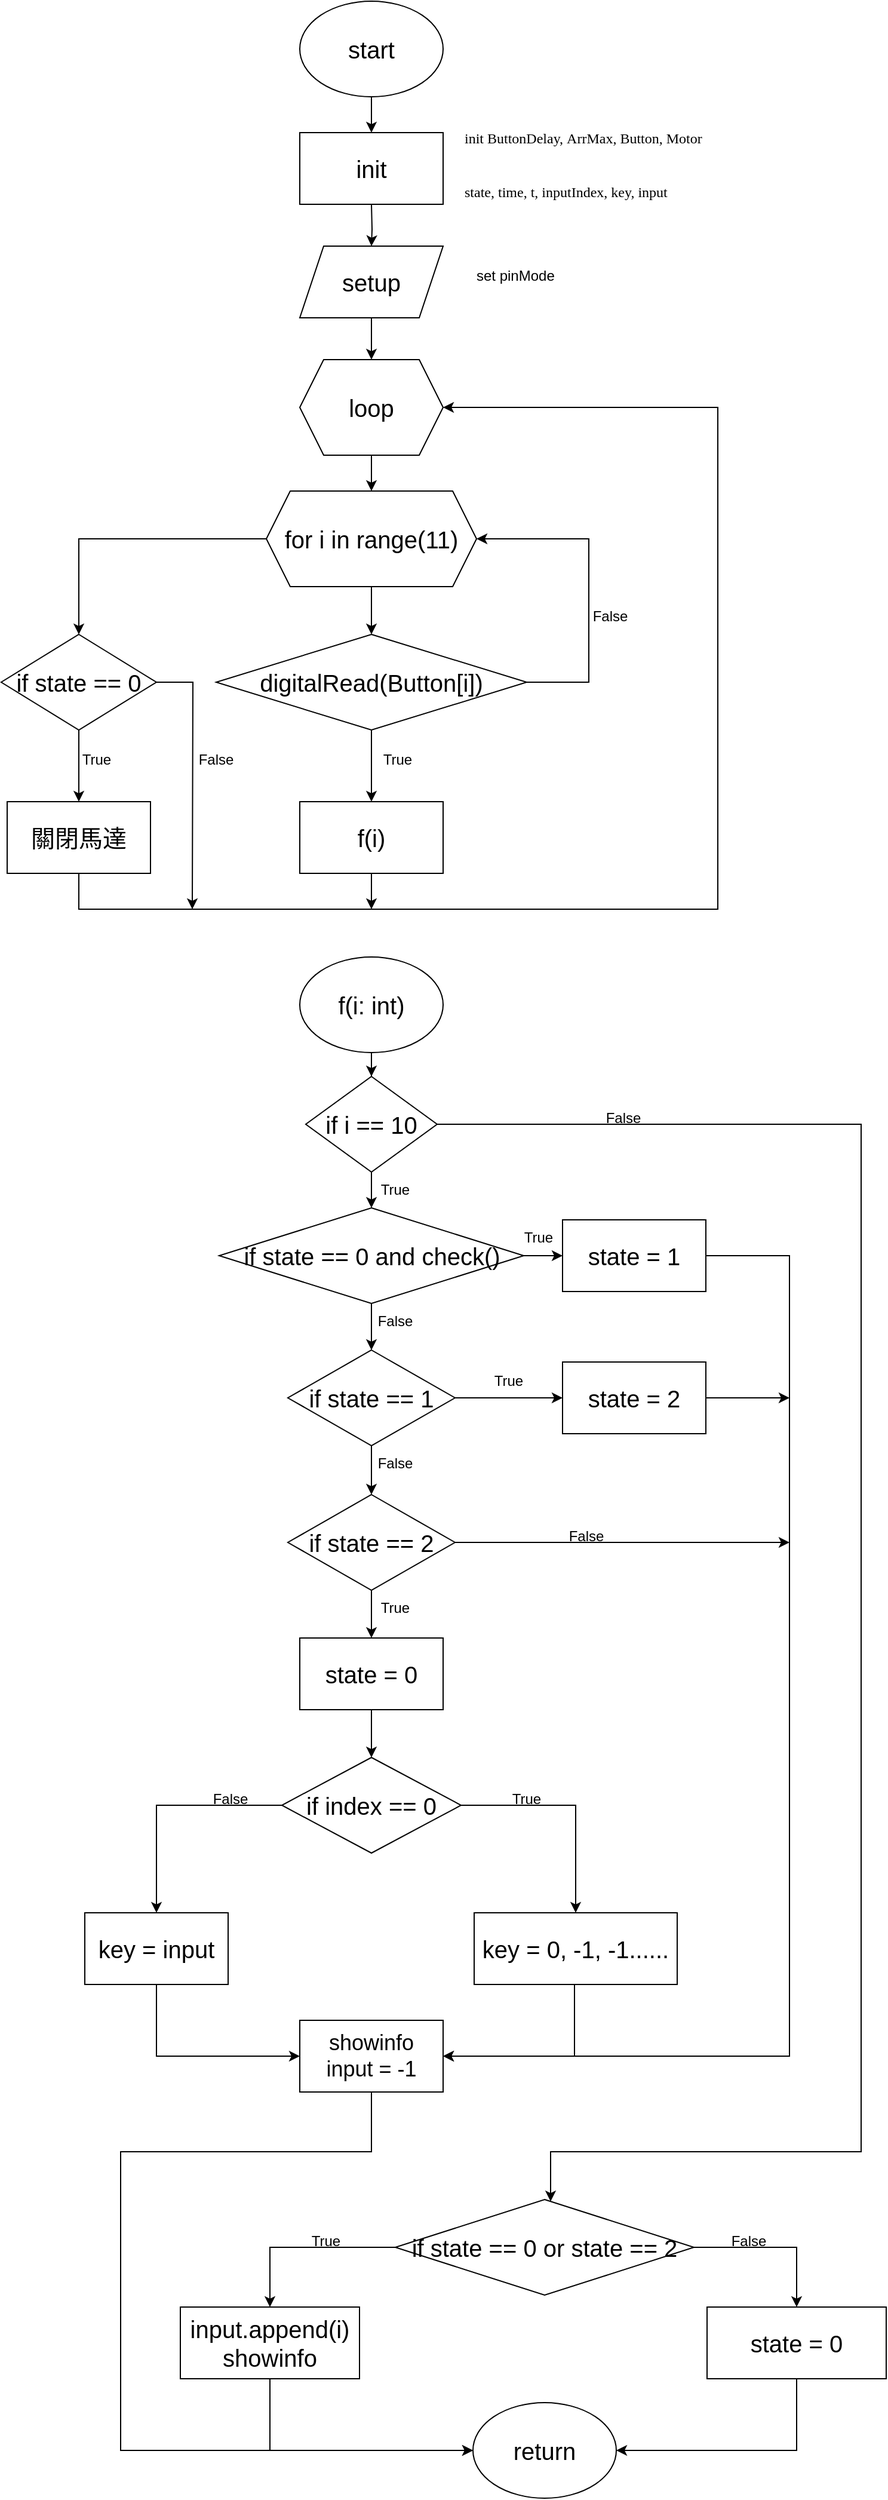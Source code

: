 <mxfile version="25.0.3">
  <diagram name="第 1 页" id="VrijAnBbICKyq0Ueq7mK">
    <mxGraphModel dx="1434" dy="746" grid="1" gridSize="10" guides="1" tooltips="1" connect="1" arrows="1" fold="1" page="1" pageScale="1" pageWidth="827" pageHeight="1169" math="0" shadow="0">
      <root>
        <mxCell id="0" />
        <mxCell id="1" parent="0" />
        <mxCell id="BZ8Xn5bRoePSsnniKgAR-8" value="" style="edgeStyle=orthogonalEdgeStyle;rounded=0;orthogonalLoop=1;jettySize=auto;html=1;" edge="1" parent="1" source="BZ8Xn5bRoePSsnniKgAR-1">
          <mxGeometry relative="1" as="geometry">
            <mxPoint x="350" y="150" as="targetPoint" />
          </mxGeometry>
        </mxCell>
        <mxCell id="BZ8Xn5bRoePSsnniKgAR-1" value="&lt;font style=&quot;font-size: 20px;&quot;&gt;start&lt;/font&gt;" style="ellipse;whiteSpace=wrap;html=1;" vertex="1" parent="1">
          <mxGeometry x="290" y="40" width="120" height="80" as="geometry" />
        </mxCell>
        <mxCell id="BZ8Xn5bRoePSsnniKgAR-9" value="" style="edgeStyle=orthogonalEdgeStyle;rounded=0;orthogonalLoop=1;jettySize=auto;html=1;" edge="1" parent="1" target="BZ8Xn5bRoePSsnniKgAR-4">
          <mxGeometry relative="1" as="geometry">
            <mxPoint x="350" y="210" as="sourcePoint" />
          </mxGeometry>
        </mxCell>
        <mxCell id="BZ8Xn5bRoePSsnniKgAR-34" value="" style="edgeStyle=orthogonalEdgeStyle;rounded=0;orthogonalLoop=1;jettySize=auto;html=1;" edge="1" parent="1" source="BZ8Xn5bRoePSsnniKgAR-4" target="BZ8Xn5bRoePSsnniKgAR-33">
          <mxGeometry relative="1" as="geometry" />
        </mxCell>
        <mxCell id="BZ8Xn5bRoePSsnniKgAR-4" value="&lt;font style=&quot;font-size: 20px;&quot;&gt;setup&lt;/font&gt;" style="shape=parallelogram;perimeter=parallelogramPerimeter;whiteSpace=wrap;html=1;fixedSize=1;" vertex="1" parent="1">
          <mxGeometry x="290" y="245" width="120" height="60" as="geometry" />
        </mxCell>
        <mxCell id="BZ8Xn5bRoePSsnniKgAR-6" value="&lt;h1 style=&quot;margin-top: 0px;&quot;&gt;&lt;font style=&quot;background-color: initial; font-weight: normal; font-size: 12px;&quot; face=&quot;Verdana&quot;&gt;init ButtonDelay,&amp;nbsp;&lt;/font&gt;&lt;font style=&quot;background-color: initial; font-weight: normal; font-size: 12px;&quot; face=&quot;Verdana&quot;&gt;ArrMax,&amp;nbsp;&lt;/font&gt;&lt;font style=&quot;background-color: initial; font-weight: normal; font-size: 12px;&quot; face=&quot;Verdana&quot;&gt;Button,&amp;nbsp;&lt;/font&gt;&lt;font style=&quot;background-color: initial; font-weight: normal; font-size: 12px;&quot; face=&quot;Verdana&quot;&gt;Motor&lt;/font&gt;&lt;/h1&gt;&lt;h1 style=&quot;margin-top: 0px;&quot;&gt;&lt;font style=&quot;background-color: initial; font-weight: normal; font-size: 12px;&quot; face=&quot;Verdana&quot;&gt;state,&amp;nbsp;&lt;/font&gt;&lt;font style=&quot;background-color: initial; font-weight: normal; font-size: 12px;&quot; face=&quot;Verdana&quot;&gt;time,&amp;nbsp;&lt;/font&gt;&lt;font style=&quot;background-color: initial; font-weight: normal; font-size: 12px;&quot; face=&quot;Verdana&quot;&gt;t,&amp;nbsp;&lt;/font&gt;&lt;font style=&quot;background-color: initial; font-weight: normal; font-size: 12px;&quot; face=&quot;Verdana&quot;&gt;inputIndex,&amp;nbsp;&lt;/font&gt;&lt;font style=&quot;background-color: initial; font-weight: normal; font-size: 12px;&quot; face=&quot;Verdana&quot;&gt;key,&amp;nbsp;&lt;/font&gt;&lt;span style=&quot;background-color: initial; font-size: 12px; font-family: Verdana; font-weight: normal;&quot;&gt;input&lt;/span&gt;&lt;/h1&gt;" style="text;html=1;whiteSpace=wrap;overflow=hidden;rounded=0;" vertex="1" parent="1">
          <mxGeometry x="426" y="130" width="270" height="120" as="geometry" />
        </mxCell>
        <mxCell id="BZ8Xn5bRoePSsnniKgAR-7" value="&lt;h1 style=&quot;margin-top: 0px;&quot;&gt;&lt;span style=&quot;background-color: initial; font-weight: normal;&quot;&gt;&lt;font style=&quot;font-size: 12px;&quot;&gt;set pinMode&lt;/font&gt;&lt;/span&gt;&lt;/h1&gt;" style="text;html=1;whiteSpace=wrap;overflow=hidden;rounded=0;" vertex="1" parent="1">
          <mxGeometry x="436" y="245" width="110" height="71" as="geometry" />
        </mxCell>
        <mxCell id="BZ8Xn5bRoePSsnniKgAR-18" value="" style="edgeStyle=orthogonalEdgeStyle;rounded=0;orthogonalLoop=1;jettySize=auto;html=1;" edge="1" parent="1" source="BZ8Xn5bRoePSsnniKgAR-12" target="BZ8Xn5bRoePSsnniKgAR-17">
          <mxGeometry relative="1" as="geometry" />
        </mxCell>
        <mxCell id="BZ8Xn5bRoePSsnniKgAR-29" value="" style="edgeStyle=orthogonalEdgeStyle;rounded=0;orthogonalLoop=1;jettySize=auto;html=1;" edge="1" parent="1" source="BZ8Xn5bRoePSsnniKgAR-12" target="BZ8Xn5bRoePSsnniKgAR-28">
          <mxGeometry relative="1" as="geometry" />
        </mxCell>
        <mxCell id="BZ8Xn5bRoePSsnniKgAR-12" value="&lt;font style=&quot;font-size: 20px;&quot;&gt;for i in range(11)&lt;/font&gt;" style="shape=hexagon;perimeter=hexagonPerimeter2;whiteSpace=wrap;html=1;fixedSize=1;" vertex="1" parent="1">
          <mxGeometry x="262" y="450" width="176" height="80" as="geometry" />
        </mxCell>
        <mxCell id="BZ8Xn5bRoePSsnniKgAR-16" value="&lt;font style=&quot;font-size: 20px;&quot;&gt;init&lt;/font&gt;" style="whiteSpace=wrap;html=1;" vertex="1" parent="1">
          <mxGeometry x="290" y="150" width="120" height="60" as="geometry" />
        </mxCell>
        <mxCell id="BZ8Xn5bRoePSsnniKgAR-20" value="" style="edgeStyle=orthogonalEdgeStyle;rounded=0;orthogonalLoop=1;jettySize=auto;html=1;" edge="1" parent="1" source="BZ8Xn5bRoePSsnniKgAR-17" target="BZ8Xn5bRoePSsnniKgAR-19">
          <mxGeometry relative="1" as="geometry" />
        </mxCell>
        <mxCell id="BZ8Xn5bRoePSsnniKgAR-25" style="edgeStyle=orthogonalEdgeStyle;rounded=0;orthogonalLoop=1;jettySize=auto;html=1;entryX=1;entryY=0.5;entryDx=0;entryDy=0;" edge="1" parent="1" source="BZ8Xn5bRoePSsnniKgAR-17" target="BZ8Xn5bRoePSsnniKgAR-12">
          <mxGeometry relative="1" as="geometry">
            <mxPoint x="542" y="490" as="targetPoint" />
            <Array as="points">
              <mxPoint x="532" y="610" />
              <mxPoint x="532" y="490" />
            </Array>
          </mxGeometry>
        </mxCell>
        <mxCell id="BZ8Xn5bRoePSsnniKgAR-17" value="&lt;span style=&quot;font-size: 20px;&quot;&gt;digitalRead(Button[i])&lt;/span&gt;" style="rhombus;whiteSpace=wrap;html=1;" vertex="1" parent="1">
          <mxGeometry x="220" y="570" width="260" height="80" as="geometry" />
        </mxCell>
        <mxCell id="BZ8Xn5bRoePSsnniKgAR-40" style="edgeStyle=orthogonalEdgeStyle;rounded=0;orthogonalLoop=1;jettySize=auto;html=1;exitX=0.5;exitY=1;exitDx=0;exitDy=0;" edge="1" parent="1" source="BZ8Xn5bRoePSsnniKgAR-19">
          <mxGeometry relative="1" as="geometry">
            <mxPoint x="350" y="800" as="targetPoint" />
          </mxGeometry>
        </mxCell>
        <mxCell id="BZ8Xn5bRoePSsnniKgAR-19" value="&lt;font style=&quot;font-size: 20px;&quot;&gt;f(i)&lt;/font&gt;" style="whiteSpace=wrap;html=1;" vertex="1" parent="1">
          <mxGeometry x="290" y="710" width="120" height="60" as="geometry" />
        </mxCell>
        <mxCell id="BZ8Xn5bRoePSsnniKgAR-21" value="True" style="text;html=1;align=center;verticalAlign=middle;whiteSpace=wrap;rounded=0;" vertex="1" parent="1">
          <mxGeometry x="342" y="660" width="60" height="30" as="geometry" />
        </mxCell>
        <mxCell id="BZ8Xn5bRoePSsnniKgAR-22" value="False" style="text;html=1;align=center;verticalAlign=middle;whiteSpace=wrap;rounded=0;" vertex="1" parent="1">
          <mxGeometry x="520" y="540" width="60" height="30" as="geometry" />
        </mxCell>
        <mxCell id="BZ8Xn5bRoePSsnniKgAR-31" value="" style="edgeStyle=orthogonalEdgeStyle;rounded=0;orthogonalLoop=1;jettySize=auto;html=1;" edge="1" parent="1" source="BZ8Xn5bRoePSsnniKgAR-28" target="BZ8Xn5bRoePSsnniKgAR-30">
          <mxGeometry relative="1" as="geometry" />
        </mxCell>
        <mxCell id="BZ8Xn5bRoePSsnniKgAR-36" style="edgeStyle=orthogonalEdgeStyle;rounded=0;orthogonalLoop=1;jettySize=auto;html=1;" edge="1" parent="1" source="BZ8Xn5bRoePSsnniKgAR-28">
          <mxGeometry relative="1" as="geometry">
            <mxPoint x="200" y="800" as="targetPoint" />
          </mxGeometry>
        </mxCell>
        <mxCell id="BZ8Xn5bRoePSsnniKgAR-28" value="&lt;font style=&quot;font-size: 20px;&quot;&gt;if state == 0&lt;/font&gt;" style="rhombus;whiteSpace=wrap;html=1;" vertex="1" parent="1">
          <mxGeometry x="40" y="570" width="130" height="80" as="geometry" />
        </mxCell>
        <mxCell id="BZ8Xn5bRoePSsnniKgAR-37" style="edgeStyle=orthogonalEdgeStyle;rounded=0;orthogonalLoop=1;jettySize=auto;html=1;entryX=1;entryY=0.5;entryDx=0;entryDy=0;" edge="1" parent="1" source="BZ8Xn5bRoePSsnniKgAR-30" target="BZ8Xn5bRoePSsnniKgAR-33">
          <mxGeometry relative="1" as="geometry">
            <mxPoint x="620" y="400" as="targetPoint" />
            <Array as="points">
              <mxPoint x="105" y="800" />
              <mxPoint x="640" y="800" />
              <mxPoint x="640" y="380" />
            </Array>
          </mxGeometry>
        </mxCell>
        <mxCell id="BZ8Xn5bRoePSsnniKgAR-30" value="&lt;font style=&quot;font-size: 20px;&quot;&gt;關閉馬達&lt;/font&gt;" style="rounded=0;whiteSpace=wrap;html=1;" vertex="1" parent="1">
          <mxGeometry x="45" y="710" width="120" height="60" as="geometry" />
        </mxCell>
        <mxCell id="BZ8Xn5bRoePSsnniKgAR-32" value="True" style="text;html=1;align=center;verticalAlign=middle;whiteSpace=wrap;rounded=0;" vertex="1" parent="1">
          <mxGeometry x="90" y="660" width="60" height="30" as="geometry" />
        </mxCell>
        <mxCell id="BZ8Xn5bRoePSsnniKgAR-35" value="" style="edgeStyle=orthogonalEdgeStyle;rounded=0;orthogonalLoop=1;jettySize=auto;html=1;" edge="1" parent="1" source="BZ8Xn5bRoePSsnniKgAR-33" target="BZ8Xn5bRoePSsnniKgAR-12">
          <mxGeometry relative="1" as="geometry" />
        </mxCell>
        <mxCell id="BZ8Xn5bRoePSsnniKgAR-33" value="&lt;font style=&quot;font-size: 20px;&quot;&gt;loop&lt;/font&gt;" style="shape=hexagon;perimeter=hexagonPerimeter2;whiteSpace=wrap;html=1;fixedSize=1;" vertex="1" parent="1">
          <mxGeometry x="290" y="340" width="120" height="80" as="geometry" />
        </mxCell>
        <mxCell id="BZ8Xn5bRoePSsnniKgAR-39" value="False" style="text;html=1;align=center;verticalAlign=middle;whiteSpace=wrap;rounded=0;" vertex="1" parent="1">
          <mxGeometry x="190" y="660" width="60" height="30" as="geometry" />
        </mxCell>
        <mxCell id="BZ8Xn5bRoePSsnniKgAR-43" value="" style="edgeStyle=orthogonalEdgeStyle;rounded=0;orthogonalLoop=1;jettySize=auto;html=1;" edge="1" parent="1" source="BZ8Xn5bRoePSsnniKgAR-41" target="BZ8Xn5bRoePSsnniKgAR-42">
          <mxGeometry relative="1" as="geometry" />
        </mxCell>
        <mxCell id="BZ8Xn5bRoePSsnniKgAR-41" value="&lt;font style=&quot;font-size: 20px;&quot;&gt;f(i: int)&lt;/font&gt;" style="ellipse;whiteSpace=wrap;html=1;" vertex="1" parent="1">
          <mxGeometry x="290" y="840" width="120" height="80" as="geometry" />
        </mxCell>
        <mxCell id="BZ8Xn5bRoePSsnniKgAR-49" value="" style="edgeStyle=orthogonalEdgeStyle;rounded=0;orthogonalLoop=1;jettySize=auto;html=1;" edge="1" parent="1" source="BZ8Xn5bRoePSsnniKgAR-42" target="BZ8Xn5bRoePSsnniKgAR-48">
          <mxGeometry relative="1" as="geometry" />
        </mxCell>
        <mxCell id="BZ8Xn5bRoePSsnniKgAR-78" style="edgeStyle=orthogonalEdgeStyle;rounded=0;orthogonalLoop=1;jettySize=auto;html=1;" edge="1" parent="1" source="BZ8Xn5bRoePSsnniKgAR-42" target="BZ8Xn5bRoePSsnniKgAR-79">
          <mxGeometry relative="1" as="geometry">
            <mxPoint x="760" y="1920" as="targetPoint" />
            <Array as="points">
              <mxPoint x="760" y="980" />
              <mxPoint x="760" y="1840" />
              <mxPoint x="500" y="1840" />
            </Array>
          </mxGeometry>
        </mxCell>
        <mxCell id="BZ8Xn5bRoePSsnniKgAR-42" value="&lt;font style=&quot;font-size: 20px;&quot;&gt;if i == 10&lt;/font&gt;" style="rhombus;whiteSpace=wrap;html=1;" vertex="1" parent="1">
          <mxGeometry x="295" y="940" width="110" height="80" as="geometry" />
        </mxCell>
        <mxCell id="BZ8Xn5bRoePSsnniKgAR-51" value="" style="edgeStyle=orthogonalEdgeStyle;rounded=0;orthogonalLoop=1;jettySize=auto;html=1;" edge="1" parent="1" source="BZ8Xn5bRoePSsnniKgAR-48" target="BZ8Xn5bRoePSsnniKgAR-50">
          <mxGeometry relative="1" as="geometry" />
        </mxCell>
        <mxCell id="BZ8Xn5bRoePSsnniKgAR-53" value="" style="edgeStyle=orthogonalEdgeStyle;rounded=0;orthogonalLoop=1;jettySize=auto;html=1;" edge="1" parent="1" source="BZ8Xn5bRoePSsnniKgAR-48" target="BZ8Xn5bRoePSsnniKgAR-52">
          <mxGeometry relative="1" as="geometry" />
        </mxCell>
        <mxCell id="BZ8Xn5bRoePSsnniKgAR-48" value="&lt;font style=&quot;font-size: 20px;&quot;&gt;if state == 0 and check()&lt;/font&gt;" style="rhombus;whiteSpace=wrap;html=1;" vertex="1" parent="1">
          <mxGeometry x="222.5" y="1050" width="255" height="80" as="geometry" />
        </mxCell>
        <mxCell id="BZ8Xn5bRoePSsnniKgAR-63" style="edgeStyle=orthogonalEdgeStyle;rounded=0;orthogonalLoop=1;jettySize=auto;html=1;" edge="1" parent="1" source="BZ8Xn5bRoePSsnniKgAR-50" target="BZ8Xn5bRoePSsnniKgAR-66">
          <mxGeometry relative="1" as="geometry">
            <mxPoint x="700" y="1550" as="targetPoint" />
            <Array as="points">
              <mxPoint x="700" y="1090" />
              <mxPoint x="700" y="1760" />
            </Array>
          </mxGeometry>
        </mxCell>
        <mxCell id="BZ8Xn5bRoePSsnniKgAR-50" value="&lt;font style=&quot;font-size: 20px;&quot;&gt;state = 1&lt;/font&gt;" style="whiteSpace=wrap;html=1;" vertex="1" parent="1">
          <mxGeometry x="510" y="1060" width="120" height="60" as="geometry" />
        </mxCell>
        <mxCell id="BZ8Xn5bRoePSsnniKgAR-55" value="" style="edgeStyle=orthogonalEdgeStyle;rounded=0;orthogonalLoop=1;jettySize=auto;html=1;" edge="1" parent="1" source="BZ8Xn5bRoePSsnniKgAR-52" target="BZ8Xn5bRoePSsnniKgAR-54">
          <mxGeometry relative="1" as="geometry" />
        </mxCell>
        <mxCell id="BZ8Xn5bRoePSsnniKgAR-59" value="" style="edgeStyle=orthogonalEdgeStyle;rounded=0;orthogonalLoop=1;jettySize=auto;html=1;" edge="1" parent="1" source="BZ8Xn5bRoePSsnniKgAR-52" target="BZ8Xn5bRoePSsnniKgAR-58">
          <mxGeometry relative="1" as="geometry" />
        </mxCell>
        <mxCell id="BZ8Xn5bRoePSsnniKgAR-52" value="&lt;span style=&quot;font-size: 20px;&quot;&gt;if state == 1&lt;/span&gt;" style="rhombus;whiteSpace=wrap;html=1;" vertex="1" parent="1">
          <mxGeometry x="280" y="1169" width="140" height="80" as="geometry" />
        </mxCell>
        <mxCell id="BZ8Xn5bRoePSsnniKgAR-64" style="edgeStyle=orthogonalEdgeStyle;rounded=0;orthogonalLoop=1;jettySize=auto;html=1;" edge="1" parent="1" source="BZ8Xn5bRoePSsnniKgAR-54">
          <mxGeometry relative="1" as="geometry">
            <mxPoint x="700" y="1209" as="targetPoint" />
          </mxGeometry>
        </mxCell>
        <mxCell id="BZ8Xn5bRoePSsnniKgAR-54" value="&lt;font style=&quot;font-size: 20px;&quot;&gt;state = 2&lt;/font&gt;" style="whiteSpace=wrap;html=1;" vertex="1" parent="1">
          <mxGeometry x="510" y="1179" width="120" height="60" as="geometry" />
        </mxCell>
        <mxCell id="BZ8Xn5bRoePSsnniKgAR-62" value="" style="edgeStyle=orthogonalEdgeStyle;rounded=0;orthogonalLoop=1;jettySize=auto;html=1;" edge="1" parent="1" source="BZ8Xn5bRoePSsnniKgAR-58" target="BZ8Xn5bRoePSsnniKgAR-60">
          <mxGeometry relative="1" as="geometry" />
        </mxCell>
        <mxCell id="BZ8Xn5bRoePSsnniKgAR-65" style="edgeStyle=orthogonalEdgeStyle;rounded=0;orthogonalLoop=1;jettySize=auto;html=1;" edge="1" parent="1" source="BZ8Xn5bRoePSsnniKgAR-58">
          <mxGeometry relative="1" as="geometry">
            <mxPoint x="700" y="1330.0" as="targetPoint" />
          </mxGeometry>
        </mxCell>
        <mxCell id="BZ8Xn5bRoePSsnniKgAR-58" value="&lt;span style=&quot;font-size: 20px;&quot;&gt;if state == 2&lt;/span&gt;" style="rhombus;whiteSpace=wrap;html=1;" vertex="1" parent="1">
          <mxGeometry x="280" y="1290" width="140" height="80" as="geometry" />
        </mxCell>
        <mxCell id="BZ8Xn5bRoePSsnniKgAR-69" value="" style="edgeStyle=orthogonalEdgeStyle;rounded=0;orthogonalLoop=1;jettySize=auto;html=1;" edge="1" parent="1" source="BZ8Xn5bRoePSsnniKgAR-60" target="BZ8Xn5bRoePSsnniKgAR-68">
          <mxGeometry relative="1" as="geometry" />
        </mxCell>
        <mxCell id="BZ8Xn5bRoePSsnniKgAR-60" value="&lt;font style=&quot;font-size: 20px;&quot;&gt;state = 0&lt;/font&gt;" style="whiteSpace=wrap;html=1;" vertex="1" parent="1">
          <mxGeometry x="290" y="1410" width="120" height="60" as="geometry" />
        </mxCell>
        <mxCell id="BZ8Xn5bRoePSsnniKgAR-105" style="edgeStyle=orthogonalEdgeStyle;rounded=0;orthogonalLoop=1;jettySize=auto;html=1;entryX=0;entryY=0.5;entryDx=0;entryDy=0;" edge="1" parent="1" source="BZ8Xn5bRoePSsnniKgAR-66" target="BZ8Xn5bRoePSsnniKgAR-86">
          <mxGeometry relative="1" as="geometry">
            <mxPoint x="80" y="2120" as="targetPoint" />
            <Array as="points">
              <mxPoint x="350" y="1840" />
              <mxPoint x="140" y="1840" />
              <mxPoint x="140" y="2090" />
            </Array>
          </mxGeometry>
        </mxCell>
        <mxCell id="BZ8Xn5bRoePSsnniKgAR-66" value="&lt;div&gt;&lt;font style=&quot;font-size: 18px;&quot;&gt;showinfo&lt;/font&gt;&lt;/div&gt;&lt;font style=&quot;font-size: 18px;&quot;&gt;input = -1&lt;/font&gt;" style="rounded=0;whiteSpace=wrap;html=1;" vertex="1" parent="1">
          <mxGeometry x="290" y="1730" width="120" height="60" as="geometry" />
        </mxCell>
        <mxCell id="BZ8Xn5bRoePSsnniKgAR-71" value="" style="edgeStyle=orthogonalEdgeStyle;rounded=0;orthogonalLoop=1;jettySize=auto;html=1;" edge="1" parent="1" source="BZ8Xn5bRoePSsnniKgAR-68" target="BZ8Xn5bRoePSsnniKgAR-70">
          <mxGeometry relative="1" as="geometry" />
        </mxCell>
        <mxCell id="BZ8Xn5bRoePSsnniKgAR-73" value="" style="edgeStyle=orthogonalEdgeStyle;rounded=0;orthogonalLoop=1;jettySize=auto;html=1;" edge="1" parent="1" source="BZ8Xn5bRoePSsnniKgAR-68" target="BZ8Xn5bRoePSsnniKgAR-72">
          <mxGeometry relative="1" as="geometry" />
        </mxCell>
        <mxCell id="BZ8Xn5bRoePSsnniKgAR-68" value="&lt;span style=&quot;font-size: 20px;&quot;&gt;if index == 0&lt;/span&gt;" style="rhombus;whiteSpace=wrap;html=1;" vertex="1" parent="1">
          <mxGeometry x="275" y="1510" width="150" height="80" as="geometry" />
        </mxCell>
        <mxCell id="BZ8Xn5bRoePSsnniKgAR-77" style="edgeStyle=orthogonalEdgeStyle;rounded=0;orthogonalLoop=1;jettySize=auto;html=1;entryX=1;entryY=0.5;entryDx=0;entryDy=0;" edge="1" parent="1" source="BZ8Xn5bRoePSsnniKgAR-70" target="BZ8Xn5bRoePSsnniKgAR-66">
          <mxGeometry relative="1" as="geometry">
            <Array as="points">
              <mxPoint x="520" y="1760" />
            </Array>
          </mxGeometry>
        </mxCell>
        <mxCell id="BZ8Xn5bRoePSsnniKgAR-70" value="&lt;font style=&quot;font-size: 20px;&quot;&gt;key = 0, -1, -1......&lt;/font&gt;" style="whiteSpace=wrap;html=1;" vertex="1" parent="1">
          <mxGeometry x="436" y="1640" width="170" height="60" as="geometry" />
        </mxCell>
        <mxCell id="BZ8Xn5bRoePSsnniKgAR-76" style="edgeStyle=orthogonalEdgeStyle;rounded=0;orthogonalLoop=1;jettySize=auto;html=1;entryX=0;entryY=0.5;entryDx=0;entryDy=0;" edge="1" parent="1" source="BZ8Xn5bRoePSsnniKgAR-72" target="BZ8Xn5bRoePSsnniKgAR-66">
          <mxGeometry relative="1" as="geometry">
            <Array as="points">
              <mxPoint x="170" y="1760" />
            </Array>
          </mxGeometry>
        </mxCell>
        <mxCell id="BZ8Xn5bRoePSsnniKgAR-72" value="&lt;font style=&quot;font-size: 20px;&quot;&gt;key = input&lt;/font&gt;" style="whiteSpace=wrap;html=1;" vertex="1" parent="1">
          <mxGeometry x="110" y="1640" width="120" height="60" as="geometry" />
        </mxCell>
        <mxCell id="BZ8Xn5bRoePSsnniKgAR-81" value="" style="edgeStyle=orthogonalEdgeStyle;rounded=0;orthogonalLoop=1;jettySize=auto;html=1;" edge="1" parent="1" source="BZ8Xn5bRoePSsnniKgAR-79" target="BZ8Xn5bRoePSsnniKgAR-80">
          <mxGeometry relative="1" as="geometry" />
        </mxCell>
        <mxCell id="BZ8Xn5bRoePSsnniKgAR-85" style="edgeStyle=orthogonalEdgeStyle;rounded=0;orthogonalLoop=1;jettySize=auto;html=1;entryX=0.5;entryY=0;entryDx=0;entryDy=0;" edge="1" parent="1" source="BZ8Xn5bRoePSsnniKgAR-79" target="BZ8Xn5bRoePSsnniKgAR-84">
          <mxGeometry relative="1" as="geometry" />
        </mxCell>
        <mxCell id="BZ8Xn5bRoePSsnniKgAR-79" value="&lt;font style=&quot;font-size: 20px;&quot;&gt;if state == 0 or state == 2&lt;/font&gt;" style="rhombus;whiteSpace=wrap;html=1;" vertex="1" parent="1">
          <mxGeometry x="370" y="1880" width="250" height="80" as="geometry" />
        </mxCell>
        <mxCell id="BZ8Xn5bRoePSsnniKgAR-88" style="edgeStyle=orthogonalEdgeStyle;rounded=0;orthogonalLoop=1;jettySize=auto;html=1;entryX=0;entryY=0.5;entryDx=0;entryDy=0;" edge="1" parent="1" source="BZ8Xn5bRoePSsnniKgAR-80" target="BZ8Xn5bRoePSsnniKgAR-86">
          <mxGeometry relative="1" as="geometry">
            <Array as="points">
              <mxPoint x="265" y="2090" />
            </Array>
          </mxGeometry>
        </mxCell>
        <mxCell id="BZ8Xn5bRoePSsnniKgAR-80" value="&lt;font style=&quot;font-size: 20px;&quot;&gt;input.append(i)&lt;/font&gt;&lt;div&gt;&lt;font style=&quot;font-size: 20px;&quot;&gt;showinfo&lt;/font&gt;&lt;/div&gt;" style="whiteSpace=wrap;html=1;" vertex="1" parent="1">
          <mxGeometry x="190" y="1970" width="150" height="60" as="geometry" />
        </mxCell>
        <mxCell id="BZ8Xn5bRoePSsnniKgAR-89" style="edgeStyle=orthogonalEdgeStyle;rounded=0;orthogonalLoop=1;jettySize=auto;html=1;entryX=1;entryY=0.5;entryDx=0;entryDy=0;" edge="1" parent="1" source="BZ8Xn5bRoePSsnniKgAR-84" target="BZ8Xn5bRoePSsnniKgAR-86">
          <mxGeometry relative="1" as="geometry">
            <Array as="points">
              <mxPoint x="706" y="2090" />
            </Array>
          </mxGeometry>
        </mxCell>
        <mxCell id="BZ8Xn5bRoePSsnniKgAR-84" value="&lt;font style=&quot;font-size: 20px;&quot;&gt;state = 0&lt;/font&gt;" style="whiteSpace=wrap;html=1;" vertex="1" parent="1">
          <mxGeometry x="631" y="1970" width="150" height="60" as="geometry" />
        </mxCell>
        <mxCell id="BZ8Xn5bRoePSsnniKgAR-86" value="&lt;font style=&quot;font-size: 20px;&quot;&gt;return&lt;/font&gt;" style="ellipse;whiteSpace=wrap;html=1;" vertex="1" parent="1">
          <mxGeometry x="435" y="2050" width="120" height="80" as="geometry" />
        </mxCell>
        <mxCell id="BZ8Xn5bRoePSsnniKgAR-93" value="True" style="text;html=1;align=center;verticalAlign=middle;whiteSpace=wrap;rounded=0;" vertex="1" parent="1">
          <mxGeometry x="340" y="1020" width="60" height="30" as="geometry" />
        </mxCell>
        <mxCell id="BZ8Xn5bRoePSsnniKgAR-94" value="True" style="text;html=1;align=center;verticalAlign=middle;whiteSpace=wrap;rounded=0;" vertex="1" parent="1">
          <mxGeometry x="460" y="1060" width="60" height="30" as="geometry" />
        </mxCell>
        <mxCell id="BZ8Xn5bRoePSsnniKgAR-95" value="True" style="text;html=1;align=center;verticalAlign=middle;whiteSpace=wrap;rounded=0;" vertex="1" parent="1">
          <mxGeometry x="435" y="1180" width="60" height="30" as="geometry" />
        </mxCell>
        <mxCell id="BZ8Xn5bRoePSsnniKgAR-96" value="True" style="text;html=1;align=center;verticalAlign=middle;whiteSpace=wrap;rounded=0;" vertex="1" parent="1">
          <mxGeometry x="340" y="1370" width="60" height="30" as="geometry" />
        </mxCell>
        <mxCell id="BZ8Xn5bRoePSsnniKgAR-97" value="True" style="text;html=1;align=center;verticalAlign=middle;whiteSpace=wrap;rounded=0;" vertex="1" parent="1">
          <mxGeometry x="450" y="1530" width="60" height="30" as="geometry" />
        </mxCell>
        <mxCell id="BZ8Xn5bRoePSsnniKgAR-98" value="True" style="text;html=1;align=center;verticalAlign=middle;whiteSpace=wrap;rounded=0;" vertex="1" parent="1">
          <mxGeometry x="282" y="1900" width="60" height="30" as="geometry" />
        </mxCell>
        <mxCell id="BZ8Xn5bRoePSsnniKgAR-99" value="False" style="text;html=1;align=center;verticalAlign=middle;whiteSpace=wrap;rounded=0;" vertex="1" parent="1">
          <mxGeometry x="531" y="960" width="60" height="30" as="geometry" />
        </mxCell>
        <mxCell id="BZ8Xn5bRoePSsnniKgAR-100" value="False" style="text;html=1;align=center;verticalAlign=middle;whiteSpace=wrap;rounded=0;" vertex="1" parent="1">
          <mxGeometry x="340" y="1130" width="60" height="30" as="geometry" />
        </mxCell>
        <mxCell id="BZ8Xn5bRoePSsnniKgAR-101" value="False" style="text;html=1;align=center;verticalAlign=middle;whiteSpace=wrap;rounded=0;" vertex="1" parent="1">
          <mxGeometry x="340" y="1249" width="60" height="30" as="geometry" />
        </mxCell>
        <mxCell id="BZ8Xn5bRoePSsnniKgAR-102" value="False" style="text;html=1;align=center;verticalAlign=middle;whiteSpace=wrap;rounded=0;" vertex="1" parent="1">
          <mxGeometry x="500" y="1310" width="60" height="30" as="geometry" />
        </mxCell>
        <mxCell id="BZ8Xn5bRoePSsnniKgAR-103" value="False" style="text;html=1;align=center;verticalAlign=middle;whiteSpace=wrap;rounded=0;" vertex="1" parent="1">
          <mxGeometry x="202" y="1530" width="60" height="30" as="geometry" />
        </mxCell>
        <mxCell id="BZ8Xn5bRoePSsnniKgAR-104" value="False" style="text;html=1;align=center;verticalAlign=middle;whiteSpace=wrap;rounded=0;" vertex="1" parent="1">
          <mxGeometry x="636" y="1900" width="60" height="30" as="geometry" />
        </mxCell>
      </root>
    </mxGraphModel>
  </diagram>
</mxfile>
